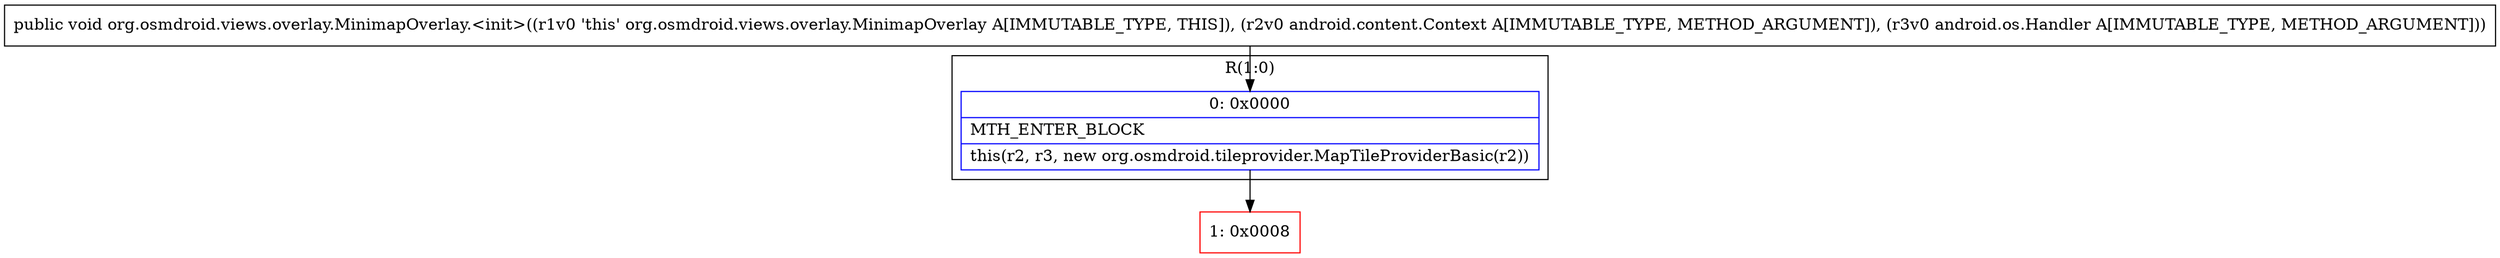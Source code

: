 digraph "CFG fororg.osmdroid.views.overlay.MinimapOverlay.\<init\>(Landroid\/content\/Context;Landroid\/os\/Handler;)V" {
subgraph cluster_Region_1721811828 {
label = "R(1:0)";
node [shape=record,color=blue];
Node_0 [shape=record,label="{0\:\ 0x0000|MTH_ENTER_BLOCK\l|this(r2, r3, new org.osmdroid.tileprovider.MapTileProviderBasic(r2))\l}"];
}
Node_1 [shape=record,color=red,label="{1\:\ 0x0008}"];
MethodNode[shape=record,label="{public void org.osmdroid.views.overlay.MinimapOverlay.\<init\>((r1v0 'this' org.osmdroid.views.overlay.MinimapOverlay A[IMMUTABLE_TYPE, THIS]), (r2v0 android.content.Context A[IMMUTABLE_TYPE, METHOD_ARGUMENT]), (r3v0 android.os.Handler A[IMMUTABLE_TYPE, METHOD_ARGUMENT])) }"];
MethodNode -> Node_0;
Node_0 -> Node_1;
}

